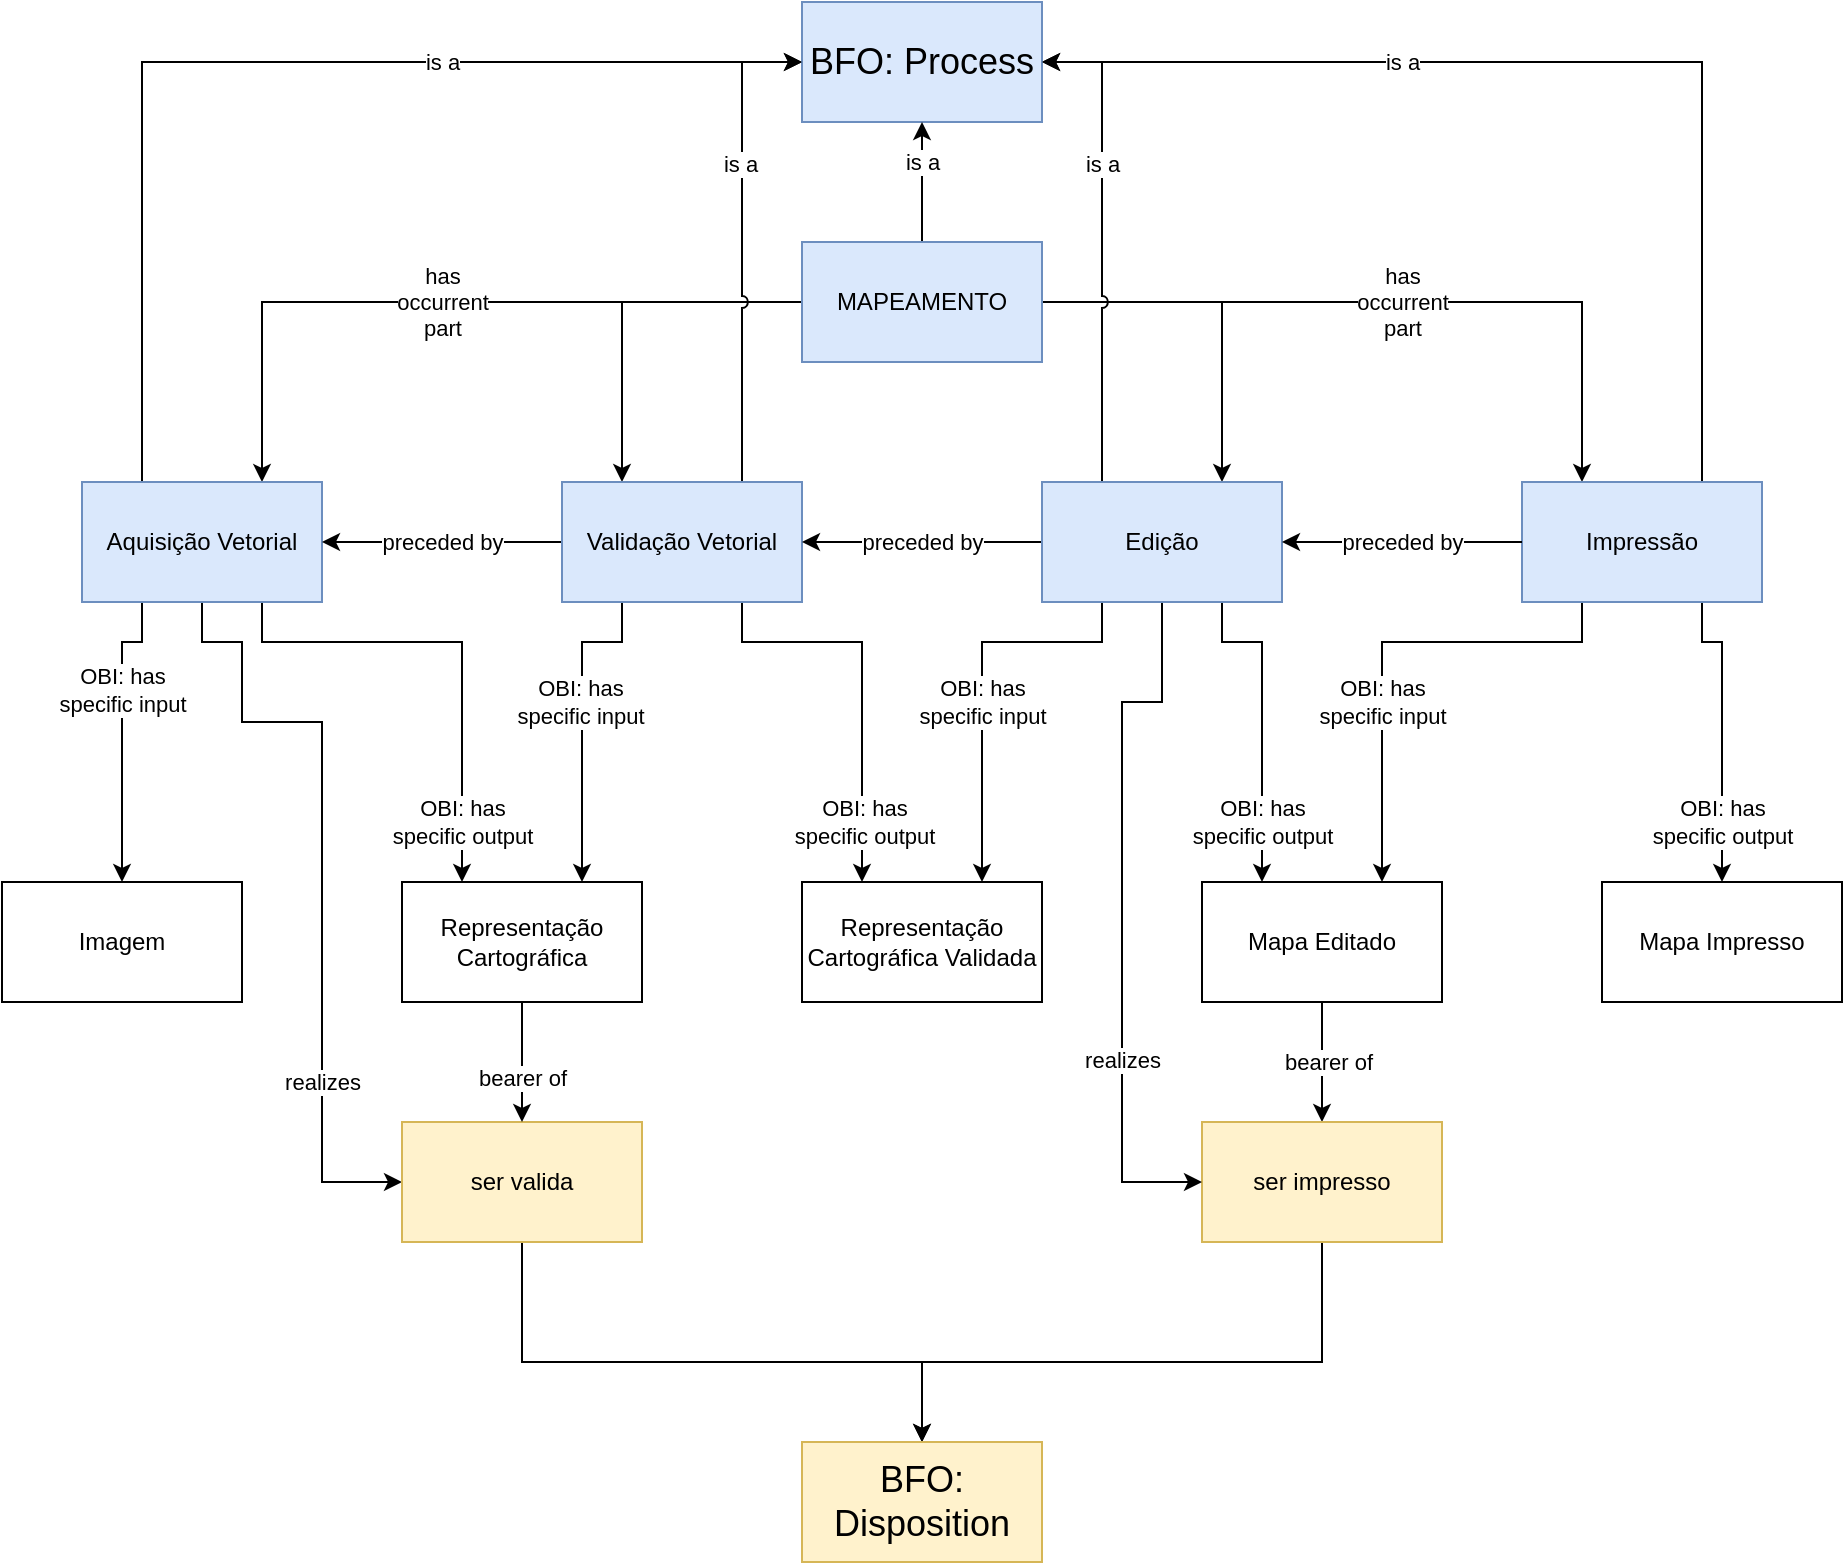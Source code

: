 <mxfile version="13.5.3" type="device"><diagram id="r96QnTQrIQGxeknpYlPC" name="Page-1"><mxGraphModel dx="3472" dy="1816" grid="1" gridSize="10" guides="1" tooltips="1" connect="1" arrows="1" fold="1" page="1" pageScale="1" pageWidth="1654" pageHeight="1169" math="0" shadow="0"><root><mxCell id="0"/><mxCell id="1" parent="0"/><mxCell id="W5cmqhxjkcdKOuMIPuVD-9" style="edgeStyle=orthogonalEdgeStyle;rounded=0;orthogonalLoop=1;jettySize=auto;html=1;entryX=0.75;entryY=0;entryDx=0;entryDy=0;" edge="1" parent="1" source="UEDYgSyj7CZOOB2YJOY2-3" target="W5cmqhxjkcdKOuMIPuVD-4"><mxGeometry relative="1" as="geometry"><Array as="points"><mxPoint x="977" y="345"/></Array></mxGeometry></mxCell><mxCell id="W5cmqhxjkcdKOuMIPuVD-8" style="edgeStyle=orthogonalEdgeStyle;rounded=0;orthogonalLoop=1;jettySize=auto;html=1;entryX=0.25;entryY=0;entryDx=0;entryDy=0;exitX=0;exitY=0.5;exitDx=0;exitDy=0;" edge="1" parent="1" source="UEDYgSyj7CZOOB2YJOY2-3" target="W5cmqhxjkcdKOuMIPuVD-1"><mxGeometry relative="1" as="geometry"/></mxCell><mxCell id="UEDYgSyj7CZOOB2YJOY2-17" style="edgeStyle=orthogonalEdgeStyle;rounded=0;orthogonalLoop=1;jettySize=auto;html=1;entryX=0.75;entryY=0;entryDx=0;entryDy=0;" parent="1" source="UEDYgSyj7CZOOB2YJOY2-3" target="UEDYgSyj7CZOOB2YJOY2-10" edge="1"><mxGeometry relative="1" as="geometry"/></mxCell><mxCell id="UEDYgSyj7CZOOB2YJOY2-19" value="has &lt;br&gt;occurrent &lt;br&gt;part" style="edgeLabel;html=1;align=center;verticalAlign=middle;resizable=0;points=[];" parent="UEDYgSyj7CZOOB2YJOY2-17" vertex="1" connectable="0"><mxGeometry x="0.141" y="3" relative="1" as="geometry"><mxPoint x="25.52" y="-3" as="offset"/></mxGeometry></mxCell><mxCell id="W5cmqhxjkcdKOuMIPuVD-10" style="edgeStyle=orthogonalEdgeStyle;rounded=0;orthogonalLoop=1;jettySize=auto;html=1;entryX=1;entryY=0.5;entryDx=0;entryDy=0;jumpStyle=arc;exitX=0.25;exitY=0;exitDx=0;exitDy=0;" edge="1" parent="1" source="W5cmqhxjkcdKOuMIPuVD-4" target="UEDYgSyj7CZOOB2YJOY2-1"><mxGeometry relative="1" as="geometry"/></mxCell><mxCell id="W5cmqhxjkcdKOuMIPuVD-24" value="is a" style="edgeLabel;html=1;align=center;verticalAlign=middle;resizable=0;points=[];" vertex="1" connectable="0" parent="W5cmqhxjkcdKOuMIPuVD-10"><mxGeometry x="0.325" relative="1" as="geometry"><mxPoint as="offset"/></mxGeometry></mxCell><mxCell id="W5cmqhxjkcdKOuMIPuVD-11" style="edgeStyle=orthogonalEdgeStyle;rounded=0;orthogonalLoop=1;jettySize=auto;html=1;entryX=0;entryY=0.5;entryDx=0;entryDy=0;jumpStyle=arc;exitX=0.75;exitY=0;exitDx=0;exitDy=0;" edge="1" parent="1" source="W5cmqhxjkcdKOuMIPuVD-1" target="UEDYgSyj7CZOOB2YJOY2-1"><mxGeometry relative="1" as="geometry"/></mxCell><mxCell id="W5cmqhxjkcdKOuMIPuVD-25" value="is a" style="edgeLabel;html=1;align=center;verticalAlign=middle;resizable=0;points=[];" vertex="1" connectable="0" parent="W5cmqhxjkcdKOuMIPuVD-11"><mxGeometry x="0.326" y="1" relative="1" as="geometry"><mxPoint as="offset"/></mxGeometry></mxCell><mxCell id="UEDYgSyj7CZOOB2YJOY2-51" style="edgeStyle=orthogonalEdgeStyle;rounded=0;jumpStyle=arc;orthogonalLoop=1;jettySize=auto;html=1;entryX=0.5;entryY=0;entryDx=0;entryDy=0;" parent="1" source="UEDYgSyj7CZOOB2YJOY2-46" target="UEDYgSyj7CZOOB2YJOY2-42" edge="1"><mxGeometry relative="1" as="geometry"><Array as="points"><mxPoint x="1027" y="875"/><mxPoint x="827" y="875"/></Array></mxGeometry></mxCell><mxCell id="UEDYgSyj7CZOOB2YJOY2-1" value="&lt;font style=&quot;font-size: 18px&quot;&gt;BFO: Process&lt;/font&gt;" style="rounded=0;whiteSpace=wrap;html=1;fillColor=#dae8fc;strokeColor=#6c8ebf;" parent="1" vertex="1"><mxGeometry x="767" y="195" width="120" height="60" as="geometry"/></mxCell><mxCell id="UEDYgSyj7CZOOB2YJOY2-2" value="Representação Cartográfica" style="rounded=0;whiteSpace=wrap;html=1;" parent="1" vertex="1"><mxGeometry x="567" y="635" width="120" height="60" as="geometry"/></mxCell><mxCell id="UEDYgSyj7CZOOB2YJOY2-8" style="edgeStyle=orthogonalEdgeStyle;rounded=0;orthogonalLoop=1;jettySize=auto;html=1;entryX=0.5;entryY=1;entryDx=0;entryDy=0;" parent="1" source="UEDYgSyj7CZOOB2YJOY2-3" target="UEDYgSyj7CZOOB2YJOY2-1" edge="1"><mxGeometry relative="1" as="geometry"/></mxCell><mxCell id="UEDYgSyj7CZOOB2YJOY2-9" value="is a" style="edgeLabel;html=1;align=center;verticalAlign=middle;resizable=0;points=[];" parent="UEDYgSyj7CZOOB2YJOY2-8" vertex="1" connectable="0"><mxGeometry x="-0.444" relative="1" as="geometry"><mxPoint y="-23.45" as="offset"/></mxGeometry></mxCell><mxCell id="UEDYgSyj7CZOOB2YJOY2-16" style="edgeStyle=orthogonalEdgeStyle;rounded=0;orthogonalLoop=1;jettySize=auto;html=1;entryX=0.25;entryY=0;entryDx=0;entryDy=0;" parent="1" source="UEDYgSyj7CZOOB2YJOY2-3" target="UEDYgSyj7CZOOB2YJOY2-13" edge="1"><mxGeometry relative="1" as="geometry"/></mxCell><mxCell id="UEDYgSyj7CZOOB2YJOY2-18" value="has &lt;br&gt;occurrent &lt;br&gt;part" style="edgeLabel;html=1;align=center;verticalAlign=middle;resizable=0;points=[];" parent="UEDYgSyj7CZOOB2YJOY2-16" vertex="1" connectable="0"><mxGeometry x="0.109" y="1" relative="1" as="geometry"><mxPoint x="-19.31" y="1" as="offset"/></mxGeometry></mxCell><mxCell id="UEDYgSyj7CZOOB2YJOY2-3" value="&lt;div&gt;MAPEAMENTO&lt;/div&gt;" style="rounded=0;whiteSpace=wrap;html=1;fillColor=#dae8fc;strokeColor=#6c8ebf;" parent="1" vertex="1"><mxGeometry x="767" y="315" width="120" height="60" as="geometry"/></mxCell><mxCell id="UEDYgSyj7CZOOB2YJOY2-4" value="Imagem" style="rounded=0;whiteSpace=wrap;html=1;" parent="1" vertex="1"><mxGeometry x="367" y="635" width="120" height="60" as="geometry"/></mxCell><mxCell id="UEDYgSyj7CZOOB2YJOY2-47" style="edgeStyle=orthogonalEdgeStyle;rounded=0;jumpStyle=arc;orthogonalLoop=1;jettySize=auto;html=1;entryX=0.5;entryY=0;entryDx=0;entryDy=0;exitX=0.5;exitY=1;exitDx=0;exitDy=0;" parent="1" source="UEDYgSyj7CZOOB2YJOY2-6" target="UEDYgSyj7CZOOB2YJOY2-46" edge="1"><mxGeometry relative="1" as="geometry"/></mxCell><mxCell id="UEDYgSyj7CZOOB2YJOY2-48" value="bearer of" style="edgeLabel;html=1;align=center;verticalAlign=middle;resizable=0;points=[];" parent="UEDYgSyj7CZOOB2YJOY2-47" vertex="1" connectable="0"><mxGeometry x="-0.196" y="3" relative="1" as="geometry"><mxPoint y="6" as="offset"/></mxGeometry></mxCell><mxCell id="UEDYgSyj7CZOOB2YJOY2-5" value="Representação Cartográfica Validada" style="rounded=0;whiteSpace=wrap;html=1;" parent="1" vertex="1"><mxGeometry x="767" y="635" width="120" height="60" as="geometry"/></mxCell><mxCell id="UEDYgSyj7CZOOB2YJOY2-6" value="Mapa Editado" style="rounded=0;whiteSpace=wrap;html=1;" parent="1" vertex="1"><mxGeometry x="967" y="635" width="120" height="60" as="geometry"/></mxCell><mxCell id="UEDYgSyj7CZOOB2YJOY2-11" style="edgeStyle=orthogonalEdgeStyle;rounded=0;orthogonalLoop=1;jettySize=auto;html=1;entryX=0;entryY=0.5;entryDx=0;entryDy=0;exitX=0.25;exitY=0;exitDx=0;exitDy=0;" parent="1" source="UEDYgSyj7CZOOB2YJOY2-10" target="UEDYgSyj7CZOOB2YJOY2-1" edge="1"><mxGeometry relative="1" as="geometry"/></mxCell><mxCell id="UEDYgSyj7CZOOB2YJOY2-12" value="is a" style="edgeLabel;html=1;align=center;verticalAlign=middle;resizable=0;points=[];" parent="UEDYgSyj7CZOOB2YJOY2-11" vertex="1" connectable="0"><mxGeometry x="-0.066" y="1" relative="1" as="geometry"><mxPoint x="107.55" y="1" as="offset"/></mxGeometry></mxCell><mxCell id="UEDYgSyj7CZOOB2YJOY2-21" style="edgeStyle=orthogonalEdgeStyle;rounded=0;orthogonalLoop=1;jettySize=auto;html=1;entryX=0.25;entryY=0;entryDx=0;entryDy=0;exitX=0.75;exitY=1;exitDx=0;exitDy=0;" parent="1" source="UEDYgSyj7CZOOB2YJOY2-10" target="UEDYgSyj7CZOOB2YJOY2-2" edge="1"><mxGeometry relative="1" as="geometry"><Array as="points"><mxPoint x="497" y="515"/><mxPoint x="597" y="515"/></Array></mxGeometry></mxCell><mxCell id="UEDYgSyj7CZOOB2YJOY2-24" value="OBI: has &lt;br&gt;specific output" style="edgeLabel;html=1;align=center;verticalAlign=middle;resizable=0;points=[];" parent="UEDYgSyj7CZOOB2YJOY2-21" vertex="1" connectable="0"><mxGeometry x="0.051" relative="1" as="geometry"><mxPoint y="83.79" as="offset"/></mxGeometry></mxCell><mxCell id="UEDYgSyj7CZOOB2YJOY2-23" style="edgeStyle=orthogonalEdgeStyle;rounded=0;orthogonalLoop=1;jettySize=auto;html=1;exitX=0.25;exitY=1;exitDx=0;exitDy=0;entryX=0.5;entryY=0;entryDx=0;entryDy=0;" parent="1" source="UEDYgSyj7CZOOB2YJOY2-10" target="UEDYgSyj7CZOOB2YJOY2-4" edge="1"><mxGeometry relative="1" as="geometry"><Array as="points"><mxPoint x="437" y="515"/><mxPoint x="427" y="515"/></Array></mxGeometry></mxCell><mxCell id="UEDYgSyj7CZOOB2YJOY2-25" value="OBI: has &lt;br&gt;specific input" style="edgeLabel;html=1;align=center;verticalAlign=middle;resizable=0;points=[];" parent="UEDYgSyj7CZOOB2YJOY2-23" vertex="1" connectable="0"><mxGeometry x="-0.669" y="-1" relative="1" as="geometry"><mxPoint x="-5.21" y="25.17" as="offset"/></mxGeometry></mxCell><mxCell id="UEDYgSyj7CZOOB2YJOY2-34" style="edgeStyle=orthogonalEdgeStyle;rounded=0;orthogonalLoop=1;jettySize=auto;html=1;entryX=0;entryY=0.5;entryDx=0;entryDy=0;exitX=0.5;exitY=1;exitDx=0;exitDy=0;" parent="1" source="UEDYgSyj7CZOOB2YJOY2-10" target="UEDYgSyj7CZOOB2YJOY2-32" edge="1"><mxGeometry relative="1" as="geometry"><Array as="points"><mxPoint x="467" y="515"/><mxPoint x="487" y="515"/><mxPoint x="487" y="555"/><mxPoint x="527" y="555"/><mxPoint x="527" y="785"/></Array><mxPoint x="367" y="825" as="targetPoint"/></mxGeometry></mxCell><mxCell id="UEDYgSyj7CZOOB2YJOY2-35" value="realizes" style="edgeLabel;html=1;align=center;verticalAlign=middle;resizable=0;points=[];" parent="UEDYgSyj7CZOOB2YJOY2-34" vertex="1" connectable="0"><mxGeometry x="0.411" y="-1" relative="1" as="geometry"><mxPoint x="0.97" y="24.83" as="offset"/></mxGeometry></mxCell><mxCell id="UEDYgSyj7CZOOB2YJOY2-10" value="Aquisição Vetorial" style="rounded=0;whiteSpace=wrap;html=1;fillColor=#dae8fc;strokeColor=#6c8ebf;" parent="1" vertex="1"><mxGeometry x="407" y="435" width="120" height="60" as="geometry"/></mxCell><mxCell id="UEDYgSyj7CZOOB2YJOY2-14" style="edgeStyle=orthogonalEdgeStyle;rounded=0;orthogonalLoop=1;jettySize=auto;html=1;entryX=1;entryY=0.5;entryDx=0;entryDy=0;exitX=0.75;exitY=0;exitDx=0;exitDy=0;" parent="1" source="UEDYgSyj7CZOOB2YJOY2-13" target="UEDYgSyj7CZOOB2YJOY2-1" edge="1"><mxGeometry relative="1" as="geometry"><mxPoint x="1177" y="345" as="targetPoint"/></mxGeometry></mxCell><mxCell id="UEDYgSyj7CZOOB2YJOY2-15" value="is a" style="edgeLabel;html=1;align=center;verticalAlign=middle;resizable=0;points=[];" parent="UEDYgSyj7CZOOB2YJOY2-14" vertex="1" connectable="0"><mxGeometry x="0.058" relative="1" as="geometry"><mxPoint x="-74.52" as="offset"/></mxGeometry></mxCell><mxCell id="UEDYgSyj7CZOOB2YJOY2-26" style="edgeStyle=orthogonalEdgeStyle;rounded=0;orthogonalLoop=1;jettySize=auto;html=1;entryX=0.25;entryY=0;entryDx=0;entryDy=0;exitX=0.75;exitY=1;exitDx=0;exitDy=0;" parent="1" source="W5cmqhxjkcdKOuMIPuVD-1" target="UEDYgSyj7CZOOB2YJOY2-5" edge="1"><mxGeometry relative="1" as="geometry"><Array as="points"><mxPoint x="737" y="515"/><mxPoint x="797" y="515"/></Array></mxGeometry></mxCell><mxCell id="W5cmqhxjkcdKOuMIPuVD-15" value="OBI: has &lt;br&gt;specific output" style="edgeLabel;html=1;align=center;verticalAlign=middle;resizable=0;points=[];" vertex="1" connectable="0" parent="UEDYgSyj7CZOOB2YJOY2-26"><mxGeometry x="0.508" y="1" relative="1" as="geometry"><mxPoint y="18.97" as="offset"/></mxGeometry></mxCell><mxCell id="UEDYgSyj7CZOOB2YJOY2-27" style="edgeStyle=orthogonalEdgeStyle;rounded=0;orthogonalLoop=1;jettySize=auto;html=1;exitX=0.25;exitY=1;exitDx=0;exitDy=0;entryX=0.75;entryY=0;entryDx=0;entryDy=0;" parent="1" source="UEDYgSyj7CZOOB2YJOY2-13" target="UEDYgSyj7CZOOB2YJOY2-6" edge="1"><mxGeometry relative="1" as="geometry"><Array as="points"><mxPoint x="1157" y="515"/><mxPoint x="1057" y="515"/></Array></mxGeometry></mxCell><mxCell id="UEDYgSyj7CZOOB2YJOY2-29" value="OBI: has &lt;br&gt;specific input" style="edgeLabel;html=1;align=center;verticalAlign=middle;resizable=0;points=[];" parent="UEDYgSyj7CZOOB2YJOY2-27" vertex="1" connectable="0"><mxGeometry x="-0.29" y="-2" relative="1" as="geometry"><mxPoint x="-35.21" y="32" as="offset"/></mxGeometry></mxCell><mxCell id="UEDYgSyj7CZOOB2YJOY2-28" style="edgeStyle=orthogonalEdgeStyle;rounded=0;orthogonalLoop=1;jettySize=auto;html=1;exitX=0.75;exitY=1;exitDx=0;exitDy=0;entryX=0.5;entryY=0;entryDx=0;entryDy=0;" parent="1" source="UEDYgSyj7CZOOB2YJOY2-13" target="UEDYgSyj7CZOOB2YJOY2-20" edge="1"><mxGeometry relative="1" as="geometry"><Array as="points"><mxPoint x="1217" y="515"/><mxPoint x="1227" y="515"/></Array></mxGeometry></mxCell><mxCell id="UEDYgSyj7CZOOB2YJOY2-30" value="OBI: has &lt;br&gt;specific output" style="edgeLabel;html=1;align=center;verticalAlign=middle;resizable=0;points=[];" parent="UEDYgSyj7CZOOB2YJOY2-28" vertex="1" connectable="0"><mxGeometry x="-0.172" y="2" relative="1" as="geometry"><mxPoint x="-2.03" y="57.93" as="offset"/></mxGeometry></mxCell><mxCell id="UEDYgSyj7CZOOB2YJOY2-40" style="edgeStyle=orthogonalEdgeStyle;rounded=0;orthogonalLoop=1;jettySize=auto;html=1;entryX=1;entryY=0.5;entryDx=0;entryDy=0;" parent="1" source="W5cmqhxjkcdKOuMIPuVD-1" target="UEDYgSyj7CZOOB2YJOY2-10" edge="1"><mxGeometry relative="1" as="geometry"/></mxCell><mxCell id="UEDYgSyj7CZOOB2YJOY2-41" value="preceded by" style="edgeLabel;html=1;align=center;verticalAlign=middle;resizable=0;points=[];" parent="UEDYgSyj7CZOOB2YJOY2-40" vertex="1" connectable="0"><mxGeometry x="-0.087" y="3" relative="1" as="geometry"><mxPoint x="-5" y="-3" as="offset"/></mxGeometry></mxCell><mxCell id="UEDYgSyj7CZOOB2YJOY2-13" value="Impressão" style="rounded=0;whiteSpace=wrap;html=1;fillColor=#dae8fc;strokeColor=#6c8ebf;" parent="1" vertex="1"><mxGeometry x="1127" y="435" width="120" height="60" as="geometry"/></mxCell><mxCell id="UEDYgSyj7CZOOB2YJOY2-20" value="Mapa Impresso" style="rounded=0;whiteSpace=wrap;html=1;" parent="1" vertex="1"><mxGeometry x="1167" y="635" width="120" height="60" as="geometry"/></mxCell><mxCell id="UEDYgSyj7CZOOB2YJOY2-44" style="edgeStyle=orthogonalEdgeStyle;rounded=0;orthogonalLoop=1;jettySize=auto;html=1;entryX=0.5;entryY=0;entryDx=0;entryDy=0;" parent="1" source="UEDYgSyj7CZOOB2YJOY2-32" target="UEDYgSyj7CZOOB2YJOY2-42" edge="1"><mxGeometry relative="1" as="geometry"><Array as="points"><mxPoint x="627" y="875"/><mxPoint x="827" y="875"/></Array></mxGeometry></mxCell><mxCell id="UEDYgSyj7CZOOB2YJOY2-32" value="ser valida" style="rounded=0;whiteSpace=wrap;html=1;fillColor=#fff2cc;strokeColor=#d6b656;" parent="1" vertex="1"><mxGeometry x="567" y="755" width="120" height="60" as="geometry"/></mxCell><mxCell id="UEDYgSyj7CZOOB2YJOY2-42" value="&lt;font style=&quot;font-size: 18px&quot;&gt;BFO: Disposition&lt;/font&gt;" style="rounded=0;whiteSpace=wrap;html=1;fillColor=#fff2cc;strokeColor=#d6b656;" parent="1" vertex="1"><mxGeometry x="767" y="915" width="120" height="60" as="geometry"/></mxCell><mxCell id="UEDYgSyj7CZOOB2YJOY2-37" style="edgeStyle=orthogonalEdgeStyle;rounded=0;orthogonalLoop=1;jettySize=auto;html=1;entryX=0.5;entryY=0;entryDx=0;entryDy=0;jumpStyle=arc;exitX=0.5;exitY=1;exitDx=0;exitDy=0;" parent="1" source="UEDYgSyj7CZOOB2YJOY2-2" target="UEDYgSyj7CZOOB2YJOY2-32" edge="1"><mxGeometry relative="1" as="geometry"><Array as="points"><mxPoint x="627" y="725"/><mxPoint x="627" y="725"/></Array></mxGeometry></mxCell><mxCell id="UEDYgSyj7CZOOB2YJOY2-39" value="bearer of" style="edgeLabel;html=1;align=center;verticalAlign=middle;resizable=0;points=[];" parent="UEDYgSyj7CZOOB2YJOY2-37" vertex="1" connectable="0"><mxGeometry x="-0.79" y="1" relative="1" as="geometry"><mxPoint x="-1.01" y="31.73" as="offset"/></mxGeometry></mxCell><mxCell id="UEDYgSyj7CZOOB2YJOY2-46" value="ser impresso" style="rounded=0;whiteSpace=wrap;html=1;fillColor=#fff2cc;strokeColor=#d6b656;" parent="1" vertex="1"><mxGeometry x="967" y="755" width="120" height="60" as="geometry"/></mxCell><mxCell id="W5cmqhxjkcdKOuMIPuVD-12" style="edgeStyle=orthogonalEdgeStyle;rounded=0;jumpStyle=arc;orthogonalLoop=1;jettySize=auto;html=1;entryX=0.75;entryY=0;entryDx=0;entryDy=0;exitX=0.25;exitY=1;exitDx=0;exitDy=0;" edge="1" parent="1" source="W5cmqhxjkcdKOuMIPuVD-1" target="UEDYgSyj7CZOOB2YJOY2-2"><mxGeometry relative="1" as="geometry"><Array as="points"><mxPoint x="677" y="515"/><mxPoint x="657" y="515"/></Array></mxGeometry></mxCell><mxCell id="W5cmqhxjkcdKOuMIPuVD-16" value="OBI: has &lt;br&gt;specific input" style="edgeLabel;html=1;align=center;verticalAlign=middle;resizable=0;points=[];" vertex="1" connectable="0" parent="W5cmqhxjkcdKOuMIPuVD-12"><mxGeometry x="0.172" y="-1" relative="1" as="geometry"><mxPoint y="-23.79" as="offset"/></mxGeometry></mxCell><mxCell id="W5cmqhxjkcdKOuMIPuVD-22" style="edgeStyle=orthogonalEdgeStyle;rounded=0;jumpStyle=arc;orthogonalLoop=1;jettySize=auto;html=1;entryX=0;entryY=0.5;entryDx=0;entryDy=0;exitX=0.5;exitY=1;exitDx=0;exitDy=0;" edge="1" parent="1" source="W5cmqhxjkcdKOuMIPuVD-4" target="UEDYgSyj7CZOOB2YJOY2-46"><mxGeometry relative="1" as="geometry"><Array as="points"><mxPoint x="947" y="545"/><mxPoint x="927" y="545"/><mxPoint x="927" y="785"/></Array></mxGeometry></mxCell><mxCell id="W5cmqhxjkcdKOuMIPuVD-23" value="realizes" style="edgeLabel;html=1;align=center;verticalAlign=middle;resizable=0;points=[];" vertex="1" connectable="0" parent="W5cmqhxjkcdKOuMIPuVD-22"><mxGeometry x="0.42" relative="1" as="geometry"><mxPoint as="offset"/></mxGeometry></mxCell><mxCell id="W5cmqhxjkcdKOuMIPuVD-1" value="Validação Vetorial" style="rounded=0;whiteSpace=wrap;html=1;fillColor=#dae8fc;strokeColor=#6c8ebf;" vertex="1" parent="1"><mxGeometry x="647" y="435" width="120" height="60" as="geometry"/></mxCell><mxCell id="W5cmqhxjkcdKOuMIPuVD-2" style="edgeStyle=orthogonalEdgeStyle;rounded=0;orthogonalLoop=1;jettySize=auto;html=1;entryX=1;entryY=0.5;entryDx=0;entryDy=0;" edge="1" parent="1" source="W5cmqhxjkcdKOuMIPuVD-4" target="W5cmqhxjkcdKOuMIPuVD-1"><mxGeometry relative="1" as="geometry"><mxPoint x="1167" y="465" as="sourcePoint"/><mxPoint x="487" y="465" as="targetPoint"/></mxGeometry></mxCell><mxCell id="W5cmqhxjkcdKOuMIPuVD-3" value="preceded by" style="edgeLabel;html=1;align=center;verticalAlign=middle;resizable=0;points=[];" vertex="1" connectable="0" parent="W5cmqhxjkcdKOuMIPuVD-2"><mxGeometry x="-0.087" y="3" relative="1" as="geometry"><mxPoint x="-5.52" y="-3" as="offset"/></mxGeometry></mxCell><mxCell id="W5cmqhxjkcdKOuMIPuVD-17" style="edgeStyle=orthogonalEdgeStyle;rounded=0;jumpStyle=arc;orthogonalLoop=1;jettySize=auto;html=1;entryX=0.75;entryY=0;entryDx=0;entryDy=0;exitX=0.25;exitY=1;exitDx=0;exitDy=0;" edge="1" parent="1" source="W5cmqhxjkcdKOuMIPuVD-4" target="UEDYgSyj7CZOOB2YJOY2-5"><mxGeometry relative="1" as="geometry"><Array as="points"><mxPoint x="917" y="515"/><mxPoint x="857" y="515"/></Array></mxGeometry></mxCell><mxCell id="W5cmqhxjkcdKOuMIPuVD-19" value="OBI: has &lt;br&gt;specific input" style="edgeLabel;html=1;align=center;verticalAlign=middle;resizable=0;points=[];" vertex="1" connectable="0" parent="W5cmqhxjkcdKOuMIPuVD-17"><mxGeometry x="0.251" relative="1" as="geometry"><mxPoint y="-14.83" as="offset"/></mxGeometry></mxCell><mxCell id="W5cmqhxjkcdKOuMIPuVD-20" style="edgeStyle=orthogonalEdgeStyle;rounded=0;jumpStyle=arc;orthogonalLoop=1;jettySize=auto;html=1;entryX=0.25;entryY=0;entryDx=0;entryDy=0;" edge="1" parent="1" source="W5cmqhxjkcdKOuMIPuVD-4" target="UEDYgSyj7CZOOB2YJOY2-6"><mxGeometry relative="1" as="geometry"><Array as="points"><mxPoint x="977" y="515"/><mxPoint x="997" y="515"/></Array></mxGeometry></mxCell><mxCell id="W5cmqhxjkcdKOuMIPuVD-21" value="OBI: has &lt;br&gt;specific output" style="edgeLabel;html=1;align=center;verticalAlign=middle;resizable=0;points=[];" vertex="1" connectable="0" parent="W5cmqhxjkcdKOuMIPuVD-20"><mxGeometry x="0.521" relative="1" as="geometry"><mxPoint y="8.62" as="offset"/></mxGeometry></mxCell><mxCell id="W5cmqhxjkcdKOuMIPuVD-4" value="Edição" style="rounded=0;whiteSpace=wrap;html=1;fillColor=#dae8fc;strokeColor=#6c8ebf;" vertex="1" parent="1"><mxGeometry x="887" y="435" width="120" height="60" as="geometry"/></mxCell><mxCell id="W5cmqhxjkcdKOuMIPuVD-5" style="edgeStyle=orthogonalEdgeStyle;rounded=0;orthogonalLoop=1;jettySize=auto;html=1;entryX=1;entryY=0.5;entryDx=0;entryDy=0;" edge="1" parent="1" source="UEDYgSyj7CZOOB2YJOY2-13" target="W5cmqhxjkcdKOuMIPuVD-4"><mxGeometry relative="1" as="geometry"><mxPoint x="1167" y="465" as="sourcePoint"/><mxPoint x="767" y="465" as="targetPoint"/></mxGeometry></mxCell><mxCell id="W5cmqhxjkcdKOuMIPuVD-6" value="preceded by" style="edgeLabel;html=1;align=center;verticalAlign=middle;resizable=0;points=[];" vertex="1" connectable="0" parent="W5cmqhxjkcdKOuMIPuVD-5"><mxGeometry x="-0.087" y="3" relative="1" as="geometry"><mxPoint x="-5" y="-3" as="offset"/></mxGeometry></mxCell></root></mxGraphModel></diagram></mxfile>